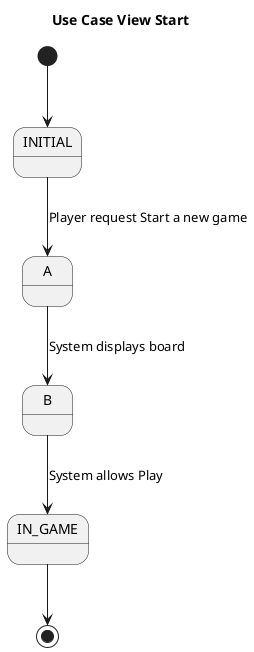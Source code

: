 @startuml UseCaseViewContext
title Use Case View Start

state INITIAL
state IN_GAME

[*] --> INITIAL
INITIAL --> A : Player request Start a new game
A --> B : System displays board
B --> IN_GAME : System allows Play
IN_GAME --> [*] 
@enduml
